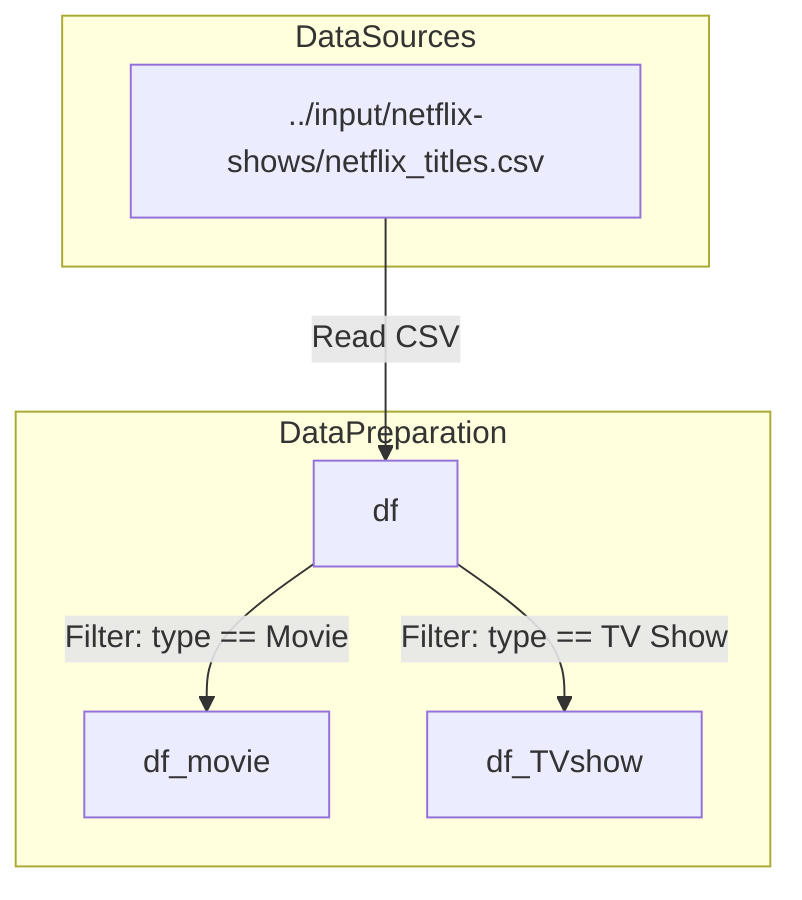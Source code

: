 flowchart TD
    subgraph DataSources
        A["../input/netflix-shows/netflix_titles.csv"]
        %% A: CSV file containing Netflix titles including movies and TV shows
    end

    subgraph DataPreparation
        B[df]
        %% B: DataFrame containing all data from Netflix dataset
        C[df_movie]
        %% C: DataFrame filtered to include only movies
        D[df_TVshow]
        %% D: DataFrame filtered to include only TV shows
    end

    A --> |"Read CSV"| B
    B --> |"Filter: type == Movie"| C
    B --> |"Filter: type == TV Show"| D